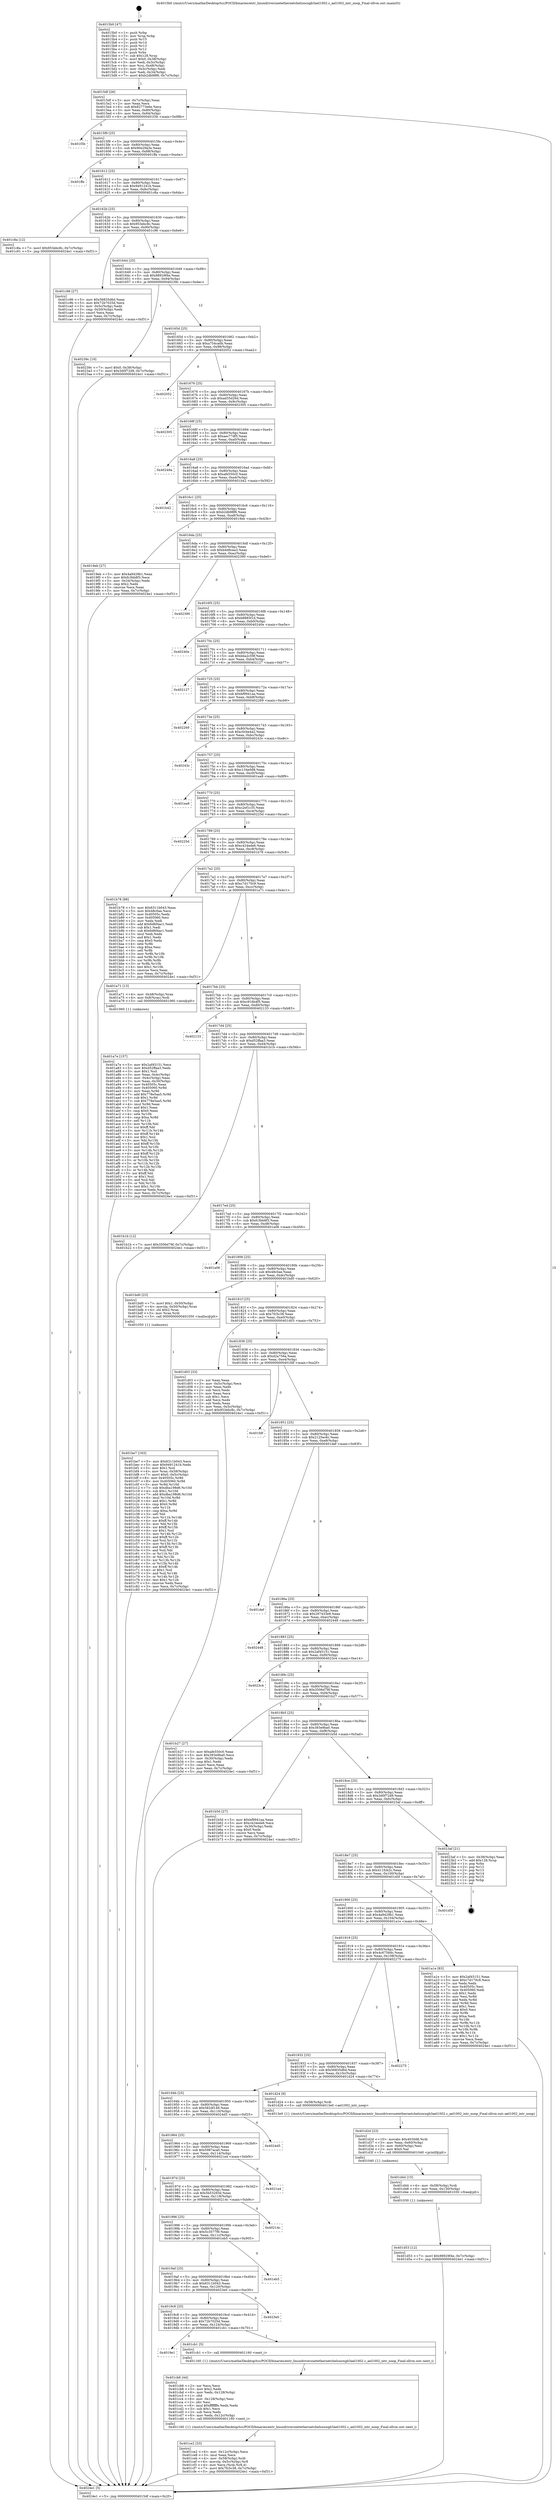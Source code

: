 digraph "0x4015b0" {
  label = "0x4015b0 (/mnt/c/Users/mathe/Desktop/tcc/POCII/binaries/extr_linuxdriversnetethernetchelsiocxgb3ael1002.c_ael1002_intr_noop_Final-ollvm.out::main(0))"
  labelloc = "t"
  node[shape=record]

  Entry [label="",width=0.3,height=0.3,shape=circle,fillcolor=black,style=filled]
  "0x4015df" [label="{
     0x4015df [26]\l
     | [instrs]\l
     &nbsp;&nbsp;0x4015df \<+3\>: mov -0x7c(%rbp),%eax\l
     &nbsp;&nbsp;0x4015e2 \<+2\>: mov %eax,%ecx\l
     &nbsp;&nbsp;0x4015e4 \<+6\>: sub $0x82773e6e,%ecx\l
     &nbsp;&nbsp;0x4015ea \<+3\>: mov %eax,-0x80(%rbp)\l
     &nbsp;&nbsp;0x4015ed \<+6\>: mov %ecx,-0x84(%rbp)\l
     &nbsp;&nbsp;0x4015f3 \<+6\>: je 0000000000401f3b \<main+0x98b\>\l
  }"]
  "0x401f3b" [label="{
     0x401f3b\l
  }", style=dashed]
  "0x4015f9" [label="{
     0x4015f9 [25]\l
     | [instrs]\l
     &nbsp;&nbsp;0x4015f9 \<+5\>: jmp 00000000004015fe \<main+0x4e\>\l
     &nbsp;&nbsp;0x4015fe \<+3\>: mov -0x80(%rbp),%eax\l
     &nbsp;&nbsp;0x401601 \<+5\>: sub $0x90e29a3e,%eax\l
     &nbsp;&nbsp;0x401606 \<+6\>: mov %eax,-0x88(%rbp)\l
     &nbsp;&nbsp;0x40160c \<+6\>: je 0000000000401ffa \<main+0xa4a\>\l
  }"]
  Exit [label="",width=0.3,height=0.3,shape=circle,fillcolor=black,style=filled,peripheries=2]
  "0x401ffa" [label="{
     0x401ffa\l
  }", style=dashed]
  "0x401612" [label="{
     0x401612 [25]\l
     | [instrs]\l
     &nbsp;&nbsp;0x401612 \<+5\>: jmp 0000000000401617 \<main+0x67\>\l
     &nbsp;&nbsp;0x401617 \<+3\>: mov -0x80(%rbp),%eax\l
     &nbsp;&nbsp;0x40161a \<+5\>: sub $0x9491241b,%eax\l
     &nbsp;&nbsp;0x40161f \<+6\>: mov %eax,-0x8c(%rbp)\l
     &nbsp;&nbsp;0x401625 \<+6\>: je 0000000000401c8a \<main+0x6da\>\l
  }"]
  "0x401d53" [label="{
     0x401d53 [12]\l
     | [instrs]\l
     &nbsp;&nbsp;0x401d53 \<+7\>: movl $0x98929f4e,-0x7c(%rbp)\l
     &nbsp;&nbsp;0x401d5a \<+5\>: jmp 00000000004024e1 \<main+0xf31\>\l
  }"]
  "0x401c8a" [label="{
     0x401c8a [12]\l
     | [instrs]\l
     &nbsp;&nbsp;0x401c8a \<+7\>: movl $0x953ebc8c,-0x7c(%rbp)\l
     &nbsp;&nbsp;0x401c91 \<+5\>: jmp 00000000004024e1 \<main+0xf31\>\l
  }"]
  "0x40162b" [label="{
     0x40162b [25]\l
     | [instrs]\l
     &nbsp;&nbsp;0x40162b \<+5\>: jmp 0000000000401630 \<main+0x80\>\l
     &nbsp;&nbsp;0x401630 \<+3\>: mov -0x80(%rbp),%eax\l
     &nbsp;&nbsp;0x401633 \<+5\>: sub $0x953ebc8c,%eax\l
     &nbsp;&nbsp;0x401638 \<+6\>: mov %eax,-0x90(%rbp)\l
     &nbsp;&nbsp;0x40163e \<+6\>: je 0000000000401c96 \<main+0x6e6\>\l
  }"]
  "0x401d44" [label="{
     0x401d44 [15]\l
     | [instrs]\l
     &nbsp;&nbsp;0x401d44 \<+4\>: mov -0x58(%rbp),%rdi\l
     &nbsp;&nbsp;0x401d48 \<+6\>: mov %eax,-0x130(%rbp)\l
     &nbsp;&nbsp;0x401d4e \<+5\>: call 0000000000401030 \<free@plt\>\l
     | [calls]\l
     &nbsp;&nbsp;0x401030 \{1\} (unknown)\l
  }"]
  "0x401c96" [label="{
     0x401c96 [27]\l
     | [instrs]\l
     &nbsp;&nbsp;0x401c96 \<+5\>: mov $0x56835d6d,%eax\l
     &nbsp;&nbsp;0x401c9b \<+5\>: mov $0x72b7025d,%ecx\l
     &nbsp;&nbsp;0x401ca0 \<+3\>: mov -0x5c(%rbp),%edx\l
     &nbsp;&nbsp;0x401ca3 \<+3\>: cmp -0x50(%rbp),%edx\l
     &nbsp;&nbsp;0x401ca6 \<+3\>: cmovl %ecx,%eax\l
     &nbsp;&nbsp;0x401ca9 \<+3\>: mov %eax,-0x7c(%rbp)\l
     &nbsp;&nbsp;0x401cac \<+5\>: jmp 00000000004024e1 \<main+0xf31\>\l
  }"]
  "0x401644" [label="{
     0x401644 [25]\l
     | [instrs]\l
     &nbsp;&nbsp;0x401644 \<+5\>: jmp 0000000000401649 \<main+0x99\>\l
     &nbsp;&nbsp;0x401649 \<+3\>: mov -0x80(%rbp),%eax\l
     &nbsp;&nbsp;0x40164c \<+5\>: sub $0x98929f4e,%eax\l
     &nbsp;&nbsp;0x401651 \<+6\>: mov %eax,-0x94(%rbp)\l
     &nbsp;&nbsp;0x401657 \<+6\>: je 000000000040239c \<main+0xdec\>\l
  }"]
  "0x401d2d" [label="{
     0x401d2d [23]\l
     | [instrs]\l
     &nbsp;&nbsp;0x401d2d \<+10\>: movabs $0x4030d6,%rdi\l
     &nbsp;&nbsp;0x401d37 \<+3\>: mov %eax,-0x60(%rbp)\l
     &nbsp;&nbsp;0x401d3a \<+3\>: mov -0x60(%rbp),%esi\l
     &nbsp;&nbsp;0x401d3d \<+2\>: mov $0x0,%al\l
     &nbsp;&nbsp;0x401d3f \<+5\>: call 0000000000401040 \<printf@plt\>\l
     | [calls]\l
     &nbsp;&nbsp;0x401040 \{1\} (unknown)\l
  }"]
  "0x40239c" [label="{
     0x40239c [19]\l
     | [instrs]\l
     &nbsp;&nbsp;0x40239c \<+7\>: movl $0x0,-0x38(%rbp)\l
     &nbsp;&nbsp;0x4023a3 \<+7\>: movl $0x3d0f72d9,-0x7c(%rbp)\l
     &nbsp;&nbsp;0x4023aa \<+5\>: jmp 00000000004024e1 \<main+0xf31\>\l
  }"]
  "0x40165d" [label="{
     0x40165d [25]\l
     | [instrs]\l
     &nbsp;&nbsp;0x40165d \<+5\>: jmp 0000000000401662 \<main+0xb2\>\l
     &nbsp;&nbsp;0x401662 \<+3\>: mov -0x80(%rbp),%eax\l
     &nbsp;&nbsp;0x401665 \<+5\>: sub $0xa754ca0b,%eax\l
     &nbsp;&nbsp;0x40166a \<+6\>: mov %eax,-0x98(%rbp)\l
     &nbsp;&nbsp;0x401670 \<+6\>: je 0000000000402052 \<main+0xaa2\>\l
  }"]
  "0x401ce2" [label="{
     0x401ce2 [33]\l
     | [instrs]\l
     &nbsp;&nbsp;0x401ce2 \<+6\>: mov -0x12c(%rbp),%ecx\l
     &nbsp;&nbsp;0x401ce8 \<+3\>: imul %eax,%ecx\l
     &nbsp;&nbsp;0x401ceb \<+4\>: mov -0x58(%rbp),%rdi\l
     &nbsp;&nbsp;0x401cef \<+4\>: movslq -0x5c(%rbp),%r8\l
     &nbsp;&nbsp;0x401cf3 \<+4\>: mov %ecx,(%rdi,%r8,4)\l
     &nbsp;&nbsp;0x401cf7 \<+7\>: movl $0x7fc5c38,-0x7c(%rbp)\l
     &nbsp;&nbsp;0x401cfe \<+5\>: jmp 00000000004024e1 \<main+0xf31\>\l
  }"]
  "0x402052" [label="{
     0x402052\l
  }", style=dashed]
  "0x401676" [label="{
     0x401676 [25]\l
     | [instrs]\l
     &nbsp;&nbsp;0x401676 \<+5\>: jmp 000000000040167b \<main+0xcb\>\l
     &nbsp;&nbsp;0x40167b \<+3\>: mov -0x80(%rbp),%eax\l
     &nbsp;&nbsp;0x40167e \<+5\>: sub $0xad35d26d,%eax\l
     &nbsp;&nbsp;0x401683 \<+6\>: mov %eax,-0x9c(%rbp)\l
     &nbsp;&nbsp;0x401689 \<+6\>: je 0000000000402305 \<main+0xd55\>\l
  }"]
  "0x401cb6" [label="{
     0x401cb6 [44]\l
     | [instrs]\l
     &nbsp;&nbsp;0x401cb6 \<+2\>: xor %ecx,%ecx\l
     &nbsp;&nbsp;0x401cb8 \<+5\>: mov $0x2,%edx\l
     &nbsp;&nbsp;0x401cbd \<+6\>: mov %edx,-0x128(%rbp)\l
     &nbsp;&nbsp;0x401cc3 \<+1\>: cltd\l
     &nbsp;&nbsp;0x401cc4 \<+6\>: mov -0x128(%rbp),%esi\l
     &nbsp;&nbsp;0x401cca \<+2\>: idiv %esi\l
     &nbsp;&nbsp;0x401ccc \<+6\>: imul $0xfffffffe,%edx,%edx\l
     &nbsp;&nbsp;0x401cd2 \<+3\>: sub $0x1,%ecx\l
     &nbsp;&nbsp;0x401cd5 \<+2\>: sub %ecx,%edx\l
     &nbsp;&nbsp;0x401cd7 \<+6\>: mov %edx,-0x12c(%rbp)\l
     &nbsp;&nbsp;0x401cdd \<+5\>: call 0000000000401160 \<next_i\>\l
     | [calls]\l
     &nbsp;&nbsp;0x401160 \{1\} (/mnt/c/Users/mathe/Desktop/tcc/POCII/binaries/extr_linuxdriversnetethernetchelsiocxgb3ael1002.c_ael1002_intr_noop_Final-ollvm.out::next_i)\l
  }"]
  "0x402305" [label="{
     0x402305\l
  }", style=dashed]
  "0x40168f" [label="{
     0x40168f [25]\l
     | [instrs]\l
     &nbsp;&nbsp;0x40168f \<+5\>: jmp 0000000000401694 \<main+0xe4\>\l
     &nbsp;&nbsp;0x401694 \<+3\>: mov -0x80(%rbp),%eax\l
     &nbsp;&nbsp;0x401697 \<+5\>: sub $0xaec77df5,%eax\l
     &nbsp;&nbsp;0x40169c \<+6\>: mov %eax,-0xa0(%rbp)\l
     &nbsp;&nbsp;0x4016a2 \<+6\>: je 000000000040249a \<main+0xeea\>\l
  }"]
  "0x4019e1" [label="{
     0x4019e1\l
  }", style=dashed]
  "0x40249a" [label="{
     0x40249a\l
  }", style=dashed]
  "0x4016a8" [label="{
     0x4016a8 [25]\l
     | [instrs]\l
     &nbsp;&nbsp;0x4016a8 \<+5\>: jmp 00000000004016ad \<main+0xfd\>\l
     &nbsp;&nbsp;0x4016ad \<+3\>: mov -0x80(%rbp),%eax\l
     &nbsp;&nbsp;0x4016b0 \<+5\>: sub $0xafe550c0,%eax\l
     &nbsp;&nbsp;0x4016b5 \<+6\>: mov %eax,-0xa4(%rbp)\l
     &nbsp;&nbsp;0x4016bb \<+6\>: je 0000000000401b42 \<main+0x592\>\l
  }"]
  "0x401cb1" [label="{
     0x401cb1 [5]\l
     | [instrs]\l
     &nbsp;&nbsp;0x401cb1 \<+5\>: call 0000000000401160 \<next_i\>\l
     | [calls]\l
     &nbsp;&nbsp;0x401160 \{1\} (/mnt/c/Users/mathe/Desktop/tcc/POCII/binaries/extr_linuxdriversnetethernetchelsiocxgb3ael1002.c_ael1002_intr_noop_Final-ollvm.out::next_i)\l
  }"]
  "0x401b42" [label="{
     0x401b42\l
  }", style=dashed]
  "0x4016c1" [label="{
     0x4016c1 [25]\l
     | [instrs]\l
     &nbsp;&nbsp;0x4016c1 \<+5\>: jmp 00000000004016c6 \<main+0x116\>\l
     &nbsp;&nbsp;0x4016c6 \<+3\>: mov -0x80(%rbp),%eax\l
     &nbsp;&nbsp;0x4016c9 \<+5\>: sub $0xb2db98f6,%eax\l
     &nbsp;&nbsp;0x4016ce \<+6\>: mov %eax,-0xa8(%rbp)\l
     &nbsp;&nbsp;0x4016d4 \<+6\>: je 00000000004019eb \<main+0x43b\>\l
  }"]
  "0x4019c8" [label="{
     0x4019c8 [25]\l
     | [instrs]\l
     &nbsp;&nbsp;0x4019c8 \<+5\>: jmp 00000000004019cd \<main+0x41d\>\l
     &nbsp;&nbsp;0x4019cd \<+3\>: mov -0x80(%rbp),%eax\l
     &nbsp;&nbsp;0x4019d0 \<+5\>: sub $0x72b7025d,%eax\l
     &nbsp;&nbsp;0x4019d5 \<+6\>: mov %eax,-0x124(%rbp)\l
     &nbsp;&nbsp;0x4019db \<+6\>: je 0000000000401cb1 \<main+0x701\>\l
  }"]
  "0x4019eb" [label="{
     0x4019eb [27]\l
     | [instrs]\l
     &nbsp;&nbsp;0x4019eb \<+5\>: mov $0x4a9429b1,%eax\l
     &nbsp;&nbsp;0x4019f0 \<+5\>: mov $0xfc3bb8f3,%ecx\l
     &nbsp;&nbsp;0x4019f5 \<+3\>: mov -0x34(%rbp),%edx\l
     &nbsp;&nbsp;0x4019f8 \<+3\>: cmp $0x2,%edx\l
     &nbsp;&nbsp;0x4019fb \<+3\>: cmovne %ecx,%eax\l
     &nbsp;&nbsp;0x4019fe \<+3\>: mov %eax,-0x7c(%rbp)\l
     &nbsp;&nbsp;0x401a01 \<+5\>: jmp 00000000004024e1 \<main+0xf31\>\l
  }"]
  "0x4016da" [label="{
     0x4016da [25]\l
     | [instrs]\l
     &nbsp;&nbsp;0x4016da \<+5\>: jmp 00000000004016df \<main+0x12f\>\l
     &nbsp;&nbsp;0x4016df \<+3\>: mov -0x80(%rbp),%eax\l
     &nbsp;&nbsp;0x4016e2 \<+5\>: sub $0xb4d9cea3,%eax\l
     &nbsp;&nbsp;0x4016e7 \<+6\>: mov %eax,-0xac(%rbp)\l
     &nbsp;&nbsp;0x4016ed \<+6\>: je 0000000000402390 \<main+0xde0\>\l
  }"]
  "0x4024e1" [label="{
     0x4024e1 [5]\l
     | [instrs]\l
     &nbsp;&nbsp;0x4024e1 \<+5\>: jmp 00000000004015df \<main+0x2f\>\l
  }"]
  "0x4015b0" [label="{
     0x4015b0 [47]\l
     | [instrs]\l
     &nbsp;&nbsp;0x4015b0 \<+1\>: push %rbp\l
     &nbsp;&nbsp;0x4015b1 \<+3\>: mov %rsp,%rbp\l
     &nbsp;&nbsp;0x4015b4 \<+2\>: push %r15\l
     &nbsp;&nbsp;0x4015b6 \<+2\>: push %r14\l
     &nbsp;&nbsp;0x4015b8 \<+2\>: push %r13\l
     &nbsp;&nbsp;0x4015ba \<+2\>: push %r12\l
     &nbsp;&nbsp;0x4015bc \<+1\>: push %rbx\l
     &nbsp;&nbsp;0x4015bd \<+7\>: sub $0x128,%rsp\l
     &nbsp;&nbsp;0x4015c4 \<+7\>: movl $0x0,-0x38(%rbp)\l
     &nbsp;&nbsp;0x4015cb \<+3\>: mov %edi,-0x3c(%rbp)\l
     &nbsp;&nbsp;0x4015ce \<+4\>: mov %rsi,-0x48(%rbp)\l
     &nbsp;&nbsp;0x4015d2 \<+3\>: mov -0x3c(%rbp),%edi\l
     &nbsp;&nbsp;0x4015d5 \<+3\>: mov %edi,-0x34(%rbp)\l
     &nbsp;&nbsp;0x4015d8 \<+7\>: movl $0xb2db98f6,-0x7c(%rbp)\l
  }"]
  "0x4023e0" [label="{
     0x4023e0\l
  }", style=dashed]
  "0x402390" [label="{
     0x402390\l
  }", style=dashed]
  "0x4016f3" [label="{
     0x4016f3 [25]\l
     | [instrs]\l
     &nbsp;&nbsp;0x4016f3 \<+5\>: jmp 00000000004016f8 \<main+0x148\>\l
     &nbsp;&nbsp;0x4016f8 \<+3\>: mov -0x80(%rbp),%eax\l
     &nbsp;&nbsp;0x4016fb \<+5\>: sub $0xb8885f1d,%eax\l
     &nbsp;&nbsp;0x401700 \<+6\>: mov %eax,-0xb0(%rbp)\l
     &nbsp;&nbsp;0x401706 \<+6\>: je 000000000040240e \<main+0xe5e\>\l
  }"]
  "0x4019af" [label="{
     0x4019af [25]\l
     | [instrs]\l
     &nbsp;&nbsp;0x4019af \<+5\>: jmp 00000000004019b4 \<main+0x404\>\l
     &nbsp;&nbsp;0x4019b4 \<+3\>: mov -0x80(%rbp),%eax\l
     &nbsp;&nbsp;0x4019b7 \<+5\>: sub $0x6311b043,%eax\l
     &nbsp;&nbsp;0x4019bc \<+6\>: mov %eax,-0x120(%rbp)\l
     &nbsp;&nbsp;0x4019c2 \<+6\>: je 00000000004023e0 \<main+0xe30\>\l
  }"]
  "0x40240e" [label="{
     0x40240e\l
  }", style=dashed]
  "0x40170c" [label="{
     0x40170c [25]\l
     | [instrs]\l
     &nbsp;&nbsp;0x40170c \<+5\>: jmp 0000000000401711 \<main+0x161\>\l
     &nbsp;&nbsp;0x401711 \<+3\>: mov -0x80(%rbp),%eax\l
     &nbsp;&nbsp;0x401714 \<+5\>: sub $0xbba2c59f,%eax\l
     &nbsp;&nbsp;0x401719 \<+6\>: mov %eax,-0xb4(%rbp)\l
     &nbsp;&nbsp;0x40171f \<+6\>: je 0000000000402127 \<main+0xb77\>\l
  }"]
  "0x401eb5" [label="{
     0x401eb5\l
  }", style=dashed]
  "0x402127" [label="{
     0x402127\l
  }", style=dashed]
  "0x401725" [label="{
     0x401725 [25]\l
     | [instrs]\l
     &nbsp;&nbsp;0x401725 \<+5\>: jmp 000000000040172a \<main+0x17a\>\l
     &nbsp;&nbsp;0x40172a \<+3\>: mov -0x80(%rbp),%eax\l
     &nbsp;&nbsp;0x40172d \<+5\>: sub $0xbf9941aa,%eax\l
     &nbsp;&nbsp;0x401732 \<+6\>: mov %eax,-0xb8(%rbp)\l
     &nbsp;&nbsp;0x401738 \<+6\>: je 0000000000402269 \<main+0xcb9\>\l
  }"]
  "0x401996" [label="{
     0x401996 [25]\l
     | [instrs]\l
     &nbsp;&nbsp;0x401996 \<+5\>: jmp 000000000040199b \<main+0x3eb\>\l
     &nbsp;&nbsp;0x40199b \<+3\>: mov -0x80(%rbp),%eax\l
     &nbsp;&nbsp;0x40199e \<+5\>: sub $0x5c3577f9,%eax\l
     &nbsp;&nbsp;0x4019a3 \<+6\>: mov %eax,-0x11c(%rbp)\l
     &nbsp;&nbsp;0x4019a9 \<+6\>: je 0000000000401eb5 \<main+0x905\>\l
  }"]
  "0x402269" [label="{
     0x402269\l
  }", style=dashed]
  "0x40173e" [label="{
     0x40173e [25]\l
     | [instrs]\l
     &nbsp;&nbsp;0x40173e \<+5\>: jmp 0000000000401743 \<main+0x193\>\l
     &nbsp;&nbsp;0x401743 \<+3\>: mov -0x80(%rbp),%eax\l
     &nbsp;&nbsp;0x401746 \<+5\>: sub $0xc0cbe4a2,%eax\l
     &nbsp;&nbsp;0x40174b \<+6\>: mov %eax,-0xbc(%rbp)\l
     &nbsp;&nbsp;0x401751 \<+6\>: je 000000000040243c \<main+0xe8c\>\l
  }"]
  "0x40214c" [label="{
     0x40214c\l
  }", style=dashed]
  "0x40243c" [label="{
     0x40243c\l
  }", style=dashed]
  "0x401757" [label="{
     0x401757 [25]\l
     | [instrs]\l
     &nbsp;&nbsp;0x401757 \<+5\>: jmp 000000000040175c \<main+0x1ac\>\l
     &nbsp;&nbsp;0x40175c \<+3\>: mov -0x80(%rbp),%eax\l
     &nbsp;&nbsp;0x40175f \<+5\>: sub $0xc134e0d8,%eax\l
     &nbsp;&nbsp;0x401764 \<+6\>: mov %eax,-0xc0(%rbp)\l
     &nbsp;&nbsp;0x40176a \<+6\>: je 0000000000401ea9 \<main+0x8f9\>\l
  }"]
  "0x40197d" [label="{
     0x40197d [25]\l
     | [instrs]\l
     &nbsp;&nbsp;0x40197d \<+5\>: jmp 0000000000401982 \<main+0x3d2\>\l
     &nbsp;&nbsp;0x401982 \<+3\>: mov -0x80(%rbp),%eax\l
     &nbsp;&nbsp;0x401985 \<+5\>: sub $0x5b53293d,%eax\l
     &nbsp;&nbsp;0x40198a \<+6\>: mov %eax,-0x118(%rbp)\l
     &nbsp;&nbsp;0x401990 \<+6\>: je 000000000040214c \<main+0xb9c\>\l
  }"]
  "0x401ea9" [label="{
     0x401ea9\l
  }", style=dashed]
  "0x401770" [label="{
     0x401770 [25]\l
     | [instrs]\l
     &nbsp;&nbsp;0x401770 \<+5\>: jmp 0000000000401775 \<main+0x1c5\>\l
     &nbsp;&nbsp;0x401775 \<+3\>: mov -0x80(%rbp),%eax\l
     &nbsp;&nbsp;0x401778 \<+5\>: sub $0xc2ef1c35,%eax\l
     &nbsp;&nbsp;0x40177d \<+6\>: mov %eax,-0xc4(%rbp)\l
     &nbsp;&nbsp;0x401783 \<+6\>: je 000000000040225d \<main+0xcad\>\l
  }"]
  "0x4021a4" [label="{
     0x4021a4\l
  }", style=dashed]
  "0x40225d" [label="{
     0x40225d\l
  }", style=dashed]
  "0x401789" [label="{
     0x401789 [25]\l
     | [instrs]\l
     &nbsp;&nbsp;0x401789 \<+5\>: jmp 000000000040178e \<main+0x1de\>\l
     &nbsp;&nbsp;0x40178e \<+3\>: mov -0x80(%rbp),%eax\l
     &nbsp;&nbsp;0x401791 \<+5\>: sub $0xc424ede6,%eax\l
     &nbsp;&nbsp;0x401796 \<+6\>: mov %eax,-0xc8(%rbp)\l
     &nbsp;&nbsp;0x40179c \<+6\>: je 0000000000401b78 \<main+0x5c8\>\l
  }"]
  "0x401964" [label="{
     0x401964 [25]\l
     | [instrs]\l
     &nbsp;&nbsp;0x401964 \<+5\>: jmp 0000000000401969 \<main+0x3b9\>\l
     &nbsp;&nbsp;0x401969 \<+3\>: mov -0x80(%rbp),%eax\l
     &nbsp;&nbsp;0x40196c \<+5\>: sub $0x5987aca0,%eax\l
     &nbsp;&nbsp;0x401971 \<+6\>: mov %eax,-0x114(%rbp)\l
     &nbsp;&nbsp;0x401977 \<+6\>: je 00000000004021a4 \<main+0xbf4\>\l
  }"]
  "0x401b78" [label="{
     0x401b78 [88]\l
     | [instrs]\l
     &nbsp;&nbsp;0x401b78 \<+5\>: mov $0x6311b043,%eax\l
     &nbsp;&nbsp;0x401b7d \<+5\>: mov $0x48c0ae,%ecx\l
     &nbsp;&nbsp;0x401b82 \<+7\>: mov 0x40505c,%edx\l
     &nbsp;&nbsp;0x401b89 \<+7\>: mov 0x405060,%esi\l
     &nbsp;&nbsp;0x401b90 \<+2\>: mov %edx,%edi\l
     &nbsp;&nbsp;0x401b92 \<+6\>: add $0x6d6f4ac1,%edi\l
     &nbsp;&nbsp;0x401b98 \<+3\>: sub $0x1,%edi\l
     &nbsp;&nbsp;0x401b9b \<+6\>: sub $0x6d6f4ac1,%edi\l
     &nbsp;&nbsp;0x401ba1 \<+3\>: imul %edi,%edx\l
     &nbsp;&nbsp;0x401ba4 \<+3\>: and $0x1,%edx\l
     &nbsp;&nbsp;0x401ba7 \<+3\>: cmp $0x0,%edx\l
     &nbsp;&nbsp;0x401baa \<+4\>: sete %r8b\l
     &nbsp;&nbsp;0x401bae \<+3\>: cmp $0xa,%esi\l
     &nbsp;&nbsp;0x401bb1 \<+4\>: setl %r9b\l
     &nbsp;&nbsp;0x401bb5 \<+3\>: mov %r8b,%r10b\l
     &nbsp;&nbsp;0x401bb8 \<+3\>: and %r9b,%r10b\l
     &nbsp;&nbsp;0x401bbb \<+3\>: xor %r9b,%r8b\l
     &nbsp;&nbsp;0x401bbe \<+3\>: or %r8b,%r10b\l
     &nbsp;&nbsp;0x401bc1 \<+4\>: test $0x1,%r10b\l
     &nbsp;&nbsp;0x401bc5 \<+3\>: cmovne %ecx,%eax\l
     &nbsp;&nbsp;0x401bc8 \<+3\>: mov %eax,-0x7c(%rbp)\l
     &nbsp;&nbsp;0x401bcb \<+5\>: jmp 00000000004024e1 \<main+0xf31\>\l
  }"]
  "0x4017a2" [label="{
     0x4017a2 [25]\l
     | [instrs]\l
     &nbsp;&nbsp;0x4017a2 \<+5\>: jmp 00000000004017a7 \<main+0x1f7\>\l
     &nbsp;&nbsp;0x4017a7 \<+3\>: mov -0x80(%rbp),%eax\l
     &nbsp;&nbsp;0x4017aa \<+5\>: sub $0xc7d170c9,%eax\l
     &nbsp;&nbsp;0x4017af \<+6\>: mov %eax,-0xcc(%rbp)\l
     &nbsp;&nbsp;0x4017b5 \<+6\>: je 0000000000401a71 \<main+0x4c1\>\l
  }"]
  "0x4024d5" [label="{
     0x4024d5\l
  }", style=dashed]
  "0x401a71" [label="{
     0x401a71 [13]\l
     | [instrs]\l
     &nbsp;&nbsp;0x401a71 \<+4\>: mov -0x48(%rbp),%rax\l
     &nbsp;&nbsp;0x401a75 \<+4\>: mov 0x8(%rax),%rdi\l
     &nbsp;&nbsp;0x401a79 \<+5\>: call 0000000000401060 \<atoi@plt\>\l
     | [calls]\l
     &nbsp;&nbsp;0x401060 \{1\} (unknown)\l
  }"]
  "0x4017bb" [label="{
     0x4017bb [25]\l
     | [instrs]\l
     &nbsp;&nbsp;0x4017bb \<+5\>: jmp 00000000004017c0 \<main+0x210\>\l
     &nbsp;&nbsp;0x4017c0 \<+3\>: mov -0x80(%rbp),%eax\l
     &nbsp;&nbsp;0x4017c3 \<+5\>: sub $0xc916b4f5,%eax\l
     &nbsp;&nbsp;0x4017c8 \<+6\>: mov %eax,-0xd0(%rbp)\l
     &nbsp;&nbsp;0x4017ce \<+6\>: je 0000000000402133 \<main+0xb83\>\l
  }"]
  "0x40194b" [label="{
     0x40194b [25]\l
     | [instrs]\l
     &nbsp;&nbsp;0x40194b \<+5\>: jmp 0000000000401950 \<main+0x3a0\>\l
     &nbsp;&nbsp;0x401950 \<+3\>: mov -0x80(%rbp),%eax\l
     &nbsp;&nbsp;0x401953 \<+5\>: sub $0x582df149,%eax\l
     &nbsp;&nbsp;0x401958 \<+6\>: mov %eax,-0x110(%rbp)\l
     &nbsp;&nbsp;0x40195e \<+6\>: je 00000000004024d5 \<main+0xf25\>\l
  }"]
  "0x402133" [label="{
     0x402133\l
  }", style=dashed]
  "0x4017d4" [label="{
     0x4017d4 [25]\l
     | [instrs]\l
     &nbsp;&nbsp;0x4017d4 \<+5\>: jmp 00000000004017d9 \<main+0x229\>\l
     &nbsp;&nbsp;0x4017d9 \<+3\>: mov -0x80(%rbp),%eax\l
     &nbsp;&nbsp;0x4017dc \<+5\>: sub $0xd52ffaa3,%eax\l
     &nbsp;&nbsp;0x4017e1 \<+6\>: mov %eax,-0xd4(%rbp)\l
     &nbsp;&nbsp;0x4017e7 \<+6\>: je 0000000000401b1b \<main+0x56b\>\l
  }"]
  "0x401d24" [label="{
     0x401d24 [9]\l
     | [instrs]\l
     &nbsp;&nbsp;0x401d24 \<+4\>: mov -0x58(%rbp),%rdi\l
     &nbsp;&nbsp;0x401d28 \<+5\>: call 00000000004013e0 \<ael1002_intr_noop\>\l
     | [calls]\l
     &nbsp;&nbsp;0x4013e0 \{1\} (/mnt/c/Users/mathe/Desktop/tcc/POCII/binaries/extr_linuxdriversnetethernetchelsiocxgb3ael1002.c_ael1002_intr_noop_Final-ollvm.out::ael1002_intr_noop)\l
  }"]
  "0x401b1b" [label="{
     0x401b1b [12]\l
     | [instrs]\l
     &nbsp;&nbsp;0x401b1b \<+7\>: movl $0x3506d79f,-0x7c(%rbp)\l
     &nbsp;&nbsp;0x401b22 \<+5\>: jmp 00000000004024e1 \<main+0xf31\>\l
  }"]
  "0x4017ed" [label="{
     0x4017ed [25]\l
     | [instrs]\l
     &nbsp;&nbsp;0x4017ed \<+5\>: jmp 00000000004017f2 \<main+0x242\>\l
     &nbsp;&nbsp;0x4017f2 \<+3\>: mov -0x80(%rbp),%eax\l
     &nbsp;&nbsp;0x4017f5 \<+5\>: sub $0xfc3bb8f3,%eax\l
     &nbsp;&nbsp;0x4017fa \<+6\>: mov %eax,-0xd8(%rbp)\l
     &nbsp;&nbsp;0x401800 \<+6\>: je 0000000000401a06 \<main+0x456\>\l
  }"]
  "0x401932" [label="{
     0x401932 [25]\l
     | [instrs]\l
     &nbsp;&nbsp;0x401932 \<+5\>: jmp 0000000000401937 \<main+0x387\>\l
     &nbsp;&nbsp;0x401937 \<+3\>: mov -0x80(%rbp),%eax\l
     &nbsp;&nbsp;0x40193a \<+5\>: sub $0x56835d6d,%eax\l
     &nbsp;&nbsp;0x40193f \<+6\>: mov %eax,-0x10c(%rbp)\l
     &nbsp;&nbsp;0x401945 \<+6\>: je 0000000000401d24 \<main+0x774\>\l
  }"]
  "0x401a06" [label="{
     0x401a06\l
  }", style=dashed]
  "0x401806" [label="{
     0x401806 [25]\l
     | [instrs]\l
     &nbsp;&nbsp;0x401806 \<+5\>: jmp 000000000040180b \<main+0x25b\>\l
     &nbsp;&nbsp;0x40180b \<+3\>: mov -0x80(%rbp),%eax\l
     &nbsp;&nbsp;0x40180e \<+5\>: sub $0x48c0ae,%eax\l
     &nbsp;&nbsp;0x401813 \<+6\>: mov %eax,-0xdc(%rbp)\l
     &nbsp;&nbsp;0x401819 \<+6\>: je 0000000000401bd0 \<main+0x620\>\l
  }"]
  "0x402275" [label="{
     0x402275\l
  }", style=dashed]
  "0x401bd0" [label="{
     0x401bd0 [23]\l
     | [instrs]\l
     &nbsp;&nbsp;0x401bd0 \<+7\>: movl $0x1,-0x50(%rbp)\l
     &nbsp;&nbsp;0x401bd7 \<+4\>: movslq -0x50(%rbp),%rax\l
     &nbsp;&nbsp;0x401bdb \<+4\>: shl $0x2,%rax\l
     &nbsp;&nbsp;0x401bdf \<+3\>: mov %rax,%rdi\l
     &nbsp;&nbsp;0x401be2 \<+5\>: call 0000000000401050 \<malloc@plt\>\l
     | [calls]\l
     &nbsp;&nbsp;0x401050 \{1\} (unknown)\l
  }"]
  "0x40181f" [label="{
     0x40181f [25]\l
     | [instrs]\l
     &nbsp;&nbsp;0x40181f \<+5\>: jmp 0000000000401824 \<main+0x274\>\l
     &nbsp;&nbsp;0x401824 \<+3\>: mov -0x80(%rbp),%eax\l
     &nbsp;&nbsp;0x401827 \<+5\>: sub $0x7fc5c38,%eax\l
     &nbsp;&nbsp;0x40182c \<+6\>: mov %eax,-0xe0(%rbp)\l
     &nbsp;&nbsp;0x401832 \<+6\>: je 0000000000401d03 \<main+0x753\>\l
  }"]
  "0x401be7" [label="{
     0x401be7 [163]\l
     | [instrs]\l
     &nbsp;&nbsp;0x401be7 \<+5\>: mov $0x6311b043,%ecx\l
     &nbsp;&nbsp;0x401bec \<+5\>: mov $0x9491241b,%edx\l
     &nbsp;&nbsp;0x401bf1 \<+3\>: mov $0x1,%sil\l
     &nbsp;&nbsp;0x401bf4 \<+4\>: mov %rax,-0x58(%rbp)\l
     &nbsp;&nbsp;0x401bf8 \<+7\>: movl $0x0,-0x5c(%rbp)\l
     &nbsp;&nbsp;0x401bff \<+8\>: mov 0x40505c,%r8d\l
     &nbsp;&nbsp;0x401c07 \<+8\>: mov 0x405060,%r9d\l
     &nbsp;&nbsp;0x401c0f \<+3\>: mov %r8d,%r10d\l
     &nbsp;&nbsp;0x401c12 \<+7\>: sub $0xdba198d6,%r10d\l
     &nbsp;&nbsp;0x401c19 \<+4\>: sub $0x1,%r10d\l
     &nbsp;&nbsp;0x401c1d \<+7\>: add $0xdba198d6,%r10d\l
     &nbsp;&nbsp;0x401c24 \<+4\>: imul %r10d,%r8d\l
     &nbsp;&nbsp;0x401c28 \<+4\>: and $0x1,%r8d\l
     &nbsp;&nbsp;0x401c2c \<+4\>: cmp $0x0,%r8d\l
     &nbsp;&nbsp;0x401c30 \<+4\>: sete %r11b\l
     &nbsp;&nbsp;0x401c34 \<+4\>: cmp $0xa,%r9d\l
     &nbsp;&nbsp;0x401c38 \<+3\>: setl %bl\l
     &nbsp;&nbsp;0x401c3b \<+3\>: mov %r11b,%r14b\l
     &nbsp;&nbsp;0x401c3e \<+4\>: xor $0xff,%r14b\l
     &nbsp;&nbsp;0x401c42 \<+3\>: mov %bl,%r15b\l
     &nbsp;&nbsp;0x401c45 \<+4\>: xor $0xff,%r15b\l
     &nbsp;&nbsp;0x401c49 \<+4\>: xor $0x1,%sil\l
     &nbsp;&nbsp;0x401c4d \<+3\>: mov %r14b,%r12b\l
     &nbsp;&nbsp;0x401c50 \<+4\>: and $0xff,%r12b\l
     &nbsp;&nbsp;0x401c54 \<+3\>: and %sil,%r11b\l
     &nbsp;&nbsp;0x401c57 \<+3\>: mov %r15b,%r13b\l
     &nbsp;&nbsp;0x401c5a \<+4\>: and $0xff,%r13b\l
     &nbsp;&nbsp;0x401c5e \<+3\>: and %sil,%bl\l
     &nbsp;&nbsp;0x401c61 \<+3\>: or %r11b,%r12b\l
     &nbsp;&nbsp;0x401c64 \<+3\>: or %bl,%r13b\l
     &nbsp;&nbsp;0x401c67 \<+3\>: xor %r13b,%r12b\l
     &nbsp;&nbsp;0x401c6a \<+3\>: or %r15b,%r14b\l
     &nbsp;&nbsp;0x401c6d \<+4\>: xor $0xff,%r14b\l
     &nbsp;&nbsp;0x401c71 \<+4\>: or $0x1,%sil\l
     &nbsp;&nbsp;0x401c75 \<+3\>: and %sil,%r14b\l
     &nbsp;&nbsp;0x401c78 \<+3\>: or %r14b,%r12b\l
     &nbsp;&nbsp;0x401c7b \<+4\>: test $0x1,%r12b\l
     &nbsp;&nbsp;0x401c7f \<+3\>: cmovne %edx,%ecx\l
     &nbsp;&nbsp;0x401c82 \<+3\>: mov %ecx,-0x7c(%rbp)\l
     &nbsp;&nbsp;0x401c85 \<+5\>: jmp 00000000004024e1 \<main+0xf31\>\l
  }"]
  "0x401d03" [label="{
     0x401d03 [33]\l
     | [instrs]\l
     &nbsp;&nbsp;0x401d03 \<+2\>: xor %eax,%eax\l
     &nbsp;&nbsp;0x401d05 \<+3\>: mov -0x5c(%rbp),%ecx\l
     &nbsp;&nbsp;0x401d08 \<+2\>: mov %eax,%edx\l
     &nbsp;&nbsp;0x401d0a \<+2\>: sub %ecx,%edx\l
     &nbsp;&nbsp;0x401d0c \<+2\>: mov %eax,%ecx\l
     &nbsp;&nbsp;0x401d0e \<+3\>: sub $0x1,%ecx\l
     &nbsp;&nbsp;0x401d11 \<+2\>: add %ecx,%edx\l
     &nbsp;&nbsp;0x401d13 \<+2\>: sub %edx,%eax\l
     &nbsp;&nbsp;0x401d15 \<+3\>: mov %eax,-0x5c(%rbp)\l
     &nbsp;&nbsp;0x401d18 \<+7\>: movl $0x953ebc8c,-0x7c(%rbp)\l
     &nbsp;&nbsp;0x401d1f \<+5\>: jmp 00000000004024e1 \<main+0xf31\>\l
  }"]
  "0x401838" [label="{
     0x401838 [25]\l
     | [instrs]\l
     &nbsp;&nbsp;0x401838 \<+5\>: jmp 000000000040183d \<main+0x28d\>\l
     &nbsp;&nbsp;0x40183d \<+3\>: mov -0x80(%rbp),%eax\l
     &nbsp;&nbsp;0x401840 \<+5\>: sub $0xd2a756a,%eax\l
     &nbsp;&nbsp;0x401845 \<+6\>: mov %eax,-0xe4(%rbp)\l
     &nbsp;&nbsp;0x40184b \<+6\>: je 0000000000401fdf \<main+0xa2f\>\l
  }"]
  "0x401a7e" [label="{
     0x401a7e [157]\l
     | [instrs]\l
     &nbsp;&nbsp;0x401a7e \<+5\>: mov $0x2af45151,%ecx\l
     &nbsp;&nbsp;0x401a83 \<+5\>: mov $0xd52ffaa3,%edx\l
     &nbsp;&nbsp;0x401a88 \<+3\>: mov $0x1,%sil\l
     &nbsp;&nbsp;0x401a8b \<+3\>: mov %eax,-0x4c(%rbp)\l
     &nbsp;&nbsp;0x401a8e \<+3\>: mov -0x4c(%rbp),%eax\l
     &nbsp;&nbsp;0x401a91 \<+3\>: mov %eax,-0x30(%rbp)\l
     &nbsp;&nbsp;0x401a94 \<+7\>: mov 0x40505c,%eax\l
     &nbsp;&nbsp;0x401a9b \<+8\>: mov 0x405060,%r8d\l
     &nbsp;&nbsp;0x401aa3 \<+3\>: mov %eax,%r9d\l
     &nbsp;&nbsp;0x401aa6 \<+7\>: add $0x778e5aa5,%r9d\l
     &nbsp;&nbsp;0x401aad \<+4\>: sub $0x1,%r9d\l
     &nbsp;&nbsp;0x401ab1 \<+7\>: sub $0x778e5aa5,%r9d\l
     &nbsp;&nbsp;0x401ab8 \<+4\>: imul %r9d,%eax\l
     &nbsp;&nbsp;0x401abc \<+3\>: and $0x1,%eax\l
     &nbsp;&nbsp;0x401abf \<+3\>: cmp $0x0,%eax\l
     &nbsp;&nbsp;0x401ac2 \<+4\>: sete %r10b\l
     &nbsp;&nbsp;0x401ac6 \<+4\>: cmp $0xa,%r8d\l
     &nbsp;&nbsp;0x401aca \<+4\>: setl %r11b\l
     &nbsp;&nbsp;0x401ace \<+3\>: mov %r10b,%bl\l
     &nbsp;&nbsp;0x401ad1 \<+3\>: xor $0xff,%bl\l
     &nbsp;&nbsp;0x401ad4 \<+3\>: mov %r11b,%r14b\l
     &nbsp;&nbsp;0x401ad7 \<+4\>: xor $0xff,%r14b\l
     &nbsp;&nbsp;0x401adb \<+4\>: xor $0x1,%sil\l
     &nbsp;&nbsp;0x401adf \<+3\>: mov %bl,%r15b\l
     &nbsp;&nbsp;0x401ae2 \<+4\>: and $0xff,%r15b\l
     &nbsp;&nbsp;0x401ae6 \<+3\>: and %sil,%r10b\l
     &nbsp;&nbsp;0x401ae9 \<+3\>: mov %r14b,%r12b\l
     &nbsp;&nbsp;0x401aec \<+4\>: and $0xff,%r12b\l
     &nbsp;&nbsp;0x401af0 \<+3\>: and %sil,%r11b\l
     &nbsp;&nbsp;0x401af3 \<+3\>: or %r10b,%r15b\l
     &nbsp;&nbsp;0x401af6 \<+3\>: or %r11b,%r12b\l
     &nbsp;&nbsp;0x401af9 \<+3\>: xor %r12b,%r15b\l
     &nbsp;&nbsp;0x401afc \<+3\>: or %r14b,%bl\l
     &nbsp;&nbsp;0x401aff \<+3\>: xor $0xff,%bl\l
     &nbsp;&nbsp;0x401b02 \<+4\>: or $0x1,%sil\l
     &nbsp;&nbsp;0x401b06 \<+3\>: and %sil,%bl\l
     &nbsp;&nbsp;0x401b09 \<+3\>: or %bl,%r15b\l
     &nbsp;&nbsp;0x401b0c \<+4\>: test $0x1,%r15b\l
     &nbsp;&nbsp;0x401b10 \<+3\>: cmovne %edx,%ecx\l
     &nbsp;&nbsp;0x401b13 \<+3\>: mov %ecx,-0x7c(%rbp)\l
     &nbsp;&nbsp;0x401b16 \<+5\>: jmp 00000000004024e1 \<main+0xf31\>\l
  }"]
  "0x401fdf" [label="{
     0x401fdf\l
  }", style=dashed]
  "0x401851" [label="{
     0x401851 [25]\l
     | [instrs]\l
     &nbsp;&nbsp;0x401851 \<+5\>: jmp 0000000000401856 \<main+0x2a6\>\l
     &nbsp;&nbsp;0x401856 \<+3\>: mov -0x80(%rbp),%eax\l
     &nbsp;&nbsp;0x401859 \<+5\>: sub $0x2125ec6c,%eax\l
     &nbsp;&nbsp;0x40185e \<+6\>: mov %eax,-0xe8(%rbp)\l
     &nbsp;&nbsp;0x401864 \<+6\>: je 0000000000401def \<main+0x83f\>\l
  }"]
  "0x401919" [label="{
     0x401919 [25]\l
     | [instrs]\l
     &nbsp;&nbsp;0x401919 \<+5\>: jmp 000000000040191e \<main+0x36e\>\l
     &nbsp;&nbsp;0x40191e \<+3\>: mov -0x80(%rbp),%eax\l
     &nbsp;&nbsp;0x401921 \<+5\>: sub $0x4c6756dc,%eax\l
     &nbsp;&nbsp;0x401926 \<+6\>: mov %eax,-0x108(%rbp)\l
     &nbsp;&nbsp;0x40192c \<+6\>: je 0000000000402275 \<main+0xcc5\>\l
  }"]
  "0x401def" [label="{
     0x401def\l
  }", style=dashed]
  "0x40186a" [label="{
     0x40186a [25]\l
     | [instrs]\l
     &nbsp;&nbsp;0x40186a \<+5\>: jmp 000000000040186f \<main+0x2bf\>\l
     &nbsp;&nbsp;0x40186f \<+3\>: mov -0x80(%rbp),%eax\l
     &nbsp;&nbsp;0x401872 \<+5\>: sub $0x297433e9,%eax\l
     &nbsp;&nbsp;0x401877 \<+6\>: mov %eax,-0xec(%rbp)\l
     &nbsp;&nbsp;0x40187d \<+6\>: je 0000000000402448 \<main+0xe98\>\l
  }"]
  "0x401a1e" [label="{
     0x401a1e [83]\l
     | [instrs]\l
     &nbsp;&nbsp;0x401a1e \<+5\>: mov $0x2af45151,%eax\l
     &nbsp;&nbsp;0x401a23 \<+5\>: mov $0xc7d170c9,%ecx\l
     &nbsp;&nbsp;0x401a28 \<+2\>: xor %edx,%edx\l
     &nbsp;&nbsp;0x401a2a \<+7\>: mov 0x40505c,%esi\l
     &nbsp;&nbsp;0x401a31 \<+7\>: mov 0x405060,%edi\l
     &nbsp;&nbsp;0x401a38 \<+3\>: sub $0x1,%edx\l
     &nbsp;&nbsp;0x401a3b \<+3\>: mov %esi,%r8d\l
     &nbsp;&nbsp;0x401a3e \<+3\>: add %edx,%r8d\l
     &nbsp;&nbsp;0x401a41 \<+4\>: imul %r8d,%esi\l
     &nbsp;&nbsp;0x401a45 \<+3\>: and $0x1,%esi\l
     &nbsp;&nbsp;0x401a48 \<+3\>: cmp $0x0,%esi\l
     &nbsp;&nbsp;0x401a4b \<+4\>: sete %r9b\l
     &nbsp;&nbsp;0x401a4f \<+3\>: cmp $0xa,%edi\l
     &nbsp;&nbsp;0x401a52 \<+4\>: setl %r10b\l
     &nbsp;&nbsp;0x401a56 \<+3\>: mov %r9b,%r11b\l
     &nbsp;&nbsp;0x401a59 \<+3\>: and %r10b,%r11b\l
     &nbsp;&nbsp;0x401a5c \<+3\>: xor %r10b,%r9b\l
     &nbsp;&nbsp;0x401a5f \<+3\>: or %r9b,%r11b\l
     &nbsp;&nbsp;0x401a62 \<+4\>: test $0x1,%r11b\l
     &nbsp;&nbsp;0x401a66 \<+3\>: cmovne %ecx,%eax\l
     &nbsp;&nbsp;0x401a69 \<+3\>: mov %eax,-0x7c(%rbp)\l
     &nbsp;&nbsp;0x401a6c \<+5\>: jmp 00000000004024e1 \<main+0xf31\>\l
  }"]
  "0x402448" [label="{
     0x402448\l
  }", style=dashed]
  "0x401883" [label="{
     0x401883 [25]\l
     | [instrs]\l
     &nbsp;&nbsp;0x401883 \<+5\>: jmp 0000000000401888 \<main+0x2d8\>\l
     &nbsp;&nbsp;0x401888 \<+3\>: mov -0x80(%rbp),%eax\l
     &nbsp;&nbsp;0x40188b \<+5\>: sub $0x2af45151,%eax\l
     &nbsp;&nbsp;0x401890 \<+6\>: mov %eax,-0xf0(%rbp)\l
     &nbsp;&nbsp;0x401896 \<+6\>: je 00000000004023c4 \<main+0xe14\>\l
  }"]
  "0x401900" [label="{
     0x401900 [25]\l
     | [instrs]\l
     &nbsp;&nbsp;0x401900 \<+5\>: jmp 0000000000401905 \<main+0x355\>\l
     &nbsp;&nbsp;0x401905 \<+3\>: mov -0x80(%rbp),%eax\l
     &nbsp;&nbsp;0x401908 \<+5\>: sub $0x4a9429b1,%eax\l
     &nbsp;&nbsp;0x40190d \<+6\>: mov %eax,-0x104(%rbp)\l
     &nbsp;&nbsp;0x401913 \<+6\>: je 0000000000401a1e \<main+0x46e\>\l
  }"]
  "0x4023c4" [label="{
     0x4023c4\l
  }", style=dashed]
  "0x40189c" [label="{
     0x40189c [25]\l
     | [instrs]\l
     &nbsp;&nbsp;0x40189c \<+5\>: jmp 00000000004018a1 \<main+0x2f1\>\l
     &nbsp;&nbsp;0x4018a1 \<+3\>: mov -0x80(%rbp),%eax\l
     &nbsp;&nbsp;0x4018a4 \<+5\>: sub $0x3506d79f,%eax\l
     &nbsp;&nbsp;0x4018a9 \<+6\>: mov %eax,-0xf4(%rbp)\l
     &nbsp;&nbsp;0x4018af \<+6\>: je 0000000000401b27 \<main+0x577\>\l
  }"]
  "0x401d5f" [label="{
     0x401d5f\l
  }", style=dashed]
  "0x401b27" [label="{
     0x401b27 [27]\l
     | [instrs]\l
     &nbsp;&nbsp;0x401b27 \<+5\>: mov $0xafe550c0,%eax\l
     &nbsp;&nbsp;0x401b2c \<+5\>: mov $0x393e9ba0,%ecx\l
     &nbsp;&nbsp;0x401b31 \<+3\>: mov -0x30(%rbp),%edx\l
     &nbsp;&nbsp;0x401b34 \<+3\>: cmp $0x1,%edx\l
     &nbsp;&nbsp;0x401b37 \<+3\>: cmovl %ecx,%eax\l
     &nbsp;&nbsp;0x401b3a \<+3\>: mov %eax,-0x7c(%rbp)\l
     &nbsp;&nbsp;0x401b3d \<+5\>: jmp 00000000004024e1 \<main+0xf31\>\l
  }"]
  "0x4018b5" [label="{
     0x4018b5 [25]\l
     | [instrs]\l
     &nbsp;&nbsp;0x4018b5 \<+5\>: jmp 00000000004018ba \<main+0x30a\>\l
     &nbsp;&nbsp;0x4018ba \<+3\>: mov -0x80(%rbp),%eax\l
     &nbsp;&nbsp;0x4018bd \<+5\>: sub $0x393e9ba0,%eax\l
     &nbsp;&nbsp;0x4018c2 \<+6\>: mov %eax,-0xf8(%rbp)\l
     &nbsp;&nbsp;0x4018c8 \<+6\>: je 0000000000401b5d \<main+0x5ad\>\l
  }"]
  "0x4018e7" [label="{
     0x4018e7 [25]\l
     | [instrs]\l
     &nbsp;&nbsp;0x4018e7 \<+5\>: jmp 00000000004018ec \<main+0x33c\>\l
     &nbsp;&nbsp;0x4018ec \<+3\>: mov -0x80(%rbp),%eax\l
     &nbsp;&nbsp;0x4018ef \<+5\>: sub $0x411fcb2c,%eax\l
     &nbsp;&nbsp;0x4018f4 \<+6\>: mov %eax,-0x100(%rbp)\l
     &nbsp;&nbsp;0x4018fa \<+6\>: je 0000000000401d5f \<main+0x7af\>\l
  }"]
  "0x401b5d" [label="{
     0x401b5d [27]\l
     | [instrs]\l
     &nbsp;&nbsp;0x401b5d \<+5\>: mov $0xbf9941aa,%eax\l
     &nbsp;&nbsp;0x401b62 \<+5\>: mov $0xc424ede6,%ecx\l
     &nbsp;&nbsp;0x401b67 \<+3\>: mov -0x30(%rbp),%edx\l
     &nbsp;&nbsp;0x401b6a \<+3\>: cmp $0x0,%edx\l
     &nbsp;&nbsp;0x401b6d \<+3\>: cmove %ecx,%eax\l
     &nbsp;&nbsp;0x401b70 \<+3\>: mov %eax,-0x7c(%rbp)\l
     &nbsp;&nbsp;0x401b73 \<+5\>: jmp 00000000004024e1 \<main+0xf31\>\l
  }"]
  "0x4018ce" [label="{
     0x4018ce [25]\l
     | [instrs]\l
     &nbsp;&nbsp;0x4018ce \<+5\>: jmp 00000000004018d3 \<main+0x323\>\l
     &nbsp;&nbsp;0x4018d3 \<+3\>: mov -0x80(%rbp),%eax\l
     &nbsp;&nbsp;0x4018d6 \<+5\>: sub $0x3d0f72d9,%eax\l
     &nbsp;&nbsp;0x4018db \<+6\>: mov %eax,-0xfc(%rbp)\l
     &nbsp;&nbsp;0x4018e1 \<+6\>: je 00000000004023af \<main+0xdff\>\l
  }"]
  "0x4023af" [label="{
     0x4023af [21]\l
     | [instrs]\l
     &nbsp;&nbsp;0x4023af \<+3\>: mov -0x38(%rbp),%eax\l
     &nbsp;&nbsp;0x4023b2 \<+7\>: add $0x128,%rsp\l
     &nbsp;&nbsp;0x4023b9 \<+1\>: pop %rbx\l
     &nbsp;&nbsp;0x4023ba \<+2\>: pop %r12\l
     &nbsp;&nbsp;0x4023bc \<+2\>: pop %r13\l
     &nbsp;&nbsp;0x4023be \<+2\>: pop %r14\l
     &nbsp;&nbsp;0x4023c0 \<+2\>: pop %r15\l
     &nbsp;&nbsp;0x4023c2 \<+1\>: pop %rbp\l
     &nbsp;&nbsp;0x4023c3 \<+1\>: ret\l
  }"]
  Entry -> "0x4015b0" [label=" 1"]
  "0x4015df" -> "0x401f3b" [label=" 0"]
  "0x4015df" -> "0x4015f9" [label=" 16"]
  "0x4023af" -> Exit [label=" 1"]
  "0x4015f9" -> "0x401ffa" [label=" 0"]
  "0x4015f9" -> "0x401612" [label=" 16"]
  "0x40239c" -> "0x4024e1" [label=" 1"]
  "0x401612" -> "0x401c8a" [label=" 1"]
  "0x401612" -> "0x40162b" [label=" 15"]
  "0x401d53" -> "0x4024e1" [label=" 1"]
  "0x40162b" -> "0x401c96" [label=" 2"]
  "0x40162b" -> "0x401644" [label=" 13"]
  "0x401d44" -> "0x401d53" [label=" 1"]
  "0x401644" -> "0x40239c" [label=" 1"]
  "0x401644" -> "0x40165d" [label=" 12"]
  "0x401d2d" -> "0x401d44" [label=" 1"]
  "0x40165d" -> "0x402052" [label=" 0"]
  "0x40165d" -> "0x401676" [label=" 12"]
  "0x401d24" -> "0x401d2d" [label=" 1"]
  "0x401676" -> "0x402305" [label=" 0"]
  "0x401676" -> "0x40168f" [label=" 12"]
  "0x401d03" -> "0x4024e1" [label=" 1"]
  "0x40168f" -> "0x40249a" [label=" 0"]
  "0x40168f" -> "0x4016a8" [label=" 12"]
  "0x401ce2" -> "0x4024e1" [label=" 1"]
  "0x4016a8" -> "0x401b42" [label=" 0"]
  "0x4016a8" -> "0x4016c1" [label=" 12"]
  "0x401cb6" -> "0x401ce2" [label=" 1"]
  "0x4016c1" -> "0x4019eb" [label=" 1"]
  "0x4016c1" -> "0x4016da" [label=" 11"]
  "0x4019eb" -> "0x4024e1" [label=" 1"]
  "0x4015b0" -> "0x4015df" [label=" 1"]
  "0x4024e1" -> "0x4015df" [label=" 15"]
  "0x4019c8" -> "0x4019e1" [label=" 0"]
  "0x4016da" -> "0x402390" [label=" 0"]
  "0x4016da" -> "0x4016f3" [label=" 11"]
  "0x4019c8" -> "0x401cb1" [label=" 1"]
  "0x4016f3" -> "0x40240e" [label=" 0"]
  "0x4016f3" -> "0x40170c" [label=" 11"]
  "0x4019af" -> "0x4019c8" [label=" 1"]
  "0x40170c" -> "0x402127" [label=" 0"]
  "0x40170c" -> "0x401725" [label=" 11"]
  "0x4019af" -> "0x4023e0" [label=" 0"]
  "0x401725" -> "0x402269" [label=" 0"]
  "0x401725" -> "0x40173e" [label=" 11"]
  "0x401996" -> "0x4019af" [label=" 1"]
  "0x40173e" -> "0x40243c" [label=" 0"]
  "0x40173e" -> "0x401757" [label=" 11"]
  "0x401996" -> "0x401eb5" [label=" 0"]
  "0x401757" -> "0x401ea9" [label=" 0"]
  "0x401757" -> "0x401770" [label=" 11"]
  "0x40197d" -> "0x401996" [label=" 1"]
  "0x401770" -> "0x40225d" [label=" 0"]
  "0x401770" -> "0x401789" [label=" 11"]
  "0x40197d" -> "0x40214c" [label=" 0"]
  "0x401789" -> "0x401b78" [label=" 1"]
  "0x401789" -> "0x4017a2" [label=" 10"]
  "0x401964" -> "0x40197d" [label=" 1"]
  "0x4017a2" -> "0x401a71" [label=" 1"]
  "0x4017a2" -> "0x4017bb" [label=" 9"]
  "0x401964" -> "0x4021a4" [label=" 0"]
  "0x4017bb" -> "0x402133" [label=" 0"]
  "0x4017bb" -> "0x4017d4" [label=" 9"]
  "0x40194b" -> "0x401964" [label=" 1"]
  "0x4017d4" -> "0x401b1b" [label=" 1"]
  "0x4017d4" -> "0x4017ed" [label=" 8"]
  "0x40194b" -> "0x4024d5" [label=" 0"]
  "0x4017ed" -> "0x401a06" [label=" 0"]
  "0x4017ed" -> "0x401806" [label=" 8"]
  "0x401932" -> "0x40194b" [label=" 1"]
  "0x401806" -> "0x401bd0" [label=" 1"]
  "0x401806" -> "0x40181f" [label=" 7"]
  "0x401932" -> "0x401d24" [label=" 1"]
  "0x40181f" -> "0x401d03" [label=" 1"]
  "0x40181f" -> "0x401838" [label=" 6"]
  "0x401919" -> "0x401932" [label=" 2"]
  "0x401838" -> "0x401fdf" [label=" 0"]
  "0x401838" -> "0x401851" [label=" 6"]
  "0x401919" -> "0x402275" [label=" 0"]
  "0x401851" -> "0x401def" [label=" 0"]
  "0x401851" -> "0x40186a" [label=" 6"]
  "0x401cb1" -> "0x401cb6" [label=" 1"]
  "0x40186a" -> "0x402448" [label=" 0"]
  "0x40186a" -> "0x401883" [label=" 6"]
  "0x401c96" -> "0x4024e1" [label=" 2"]
  "0x401883" -> "0x4023c4" [label=" 0"]
  "0x401883" -> "0x40189c" [label=" 6"]
  "0x401be7" -> "0x4024e1" [label=" 1"]
  "0x40189c" -> "0x401b27" [label=" 1"]
  "0x40189c" -> "0x4018b5" [label=" 5"]
  "0x401bd0" -> "0x401be7" [label=" 1"]
  "0x4018b5" -> "0x401b5d" [label=" 1"]
  "0x4018b5" -> "0x4018ce" [label=" 4"]
  "0x401b5d" -> "0x4024e1" [label=" 1"]
  "0x4018ce" -> "0x4023af" [label=" 1"]
  "0x4018ce" -> "0x4018e7" [label=" 3"]
  "0x401b78" -> "0x4024e1" [label=" 1"]
  "0x4018e7" -> "0x401d5f" [label=" 0"]
  "0x4018e7" -> "0x401900" [label=" 3"]
  "0x401c8a" -> "0x4024e1" [label=" 1"]
  "0x401900" -> "0x401a1e" [label=" 1"]
  "0x401900" -> "0x401919" [label=" 2"]
  "0x401a1e" -> "0x4024e1" [label=" 1"]
  "0x401a71" -> "0x401a7e" [label=" 1"]
  "0x401a7e" -> "0x4024e1" [label=" 1"]
  "0x401b1b" -> "0x4024e1" [label=" 1"]
  "0x401b27" -> "0x4024e1" [label=" 1"]
}
